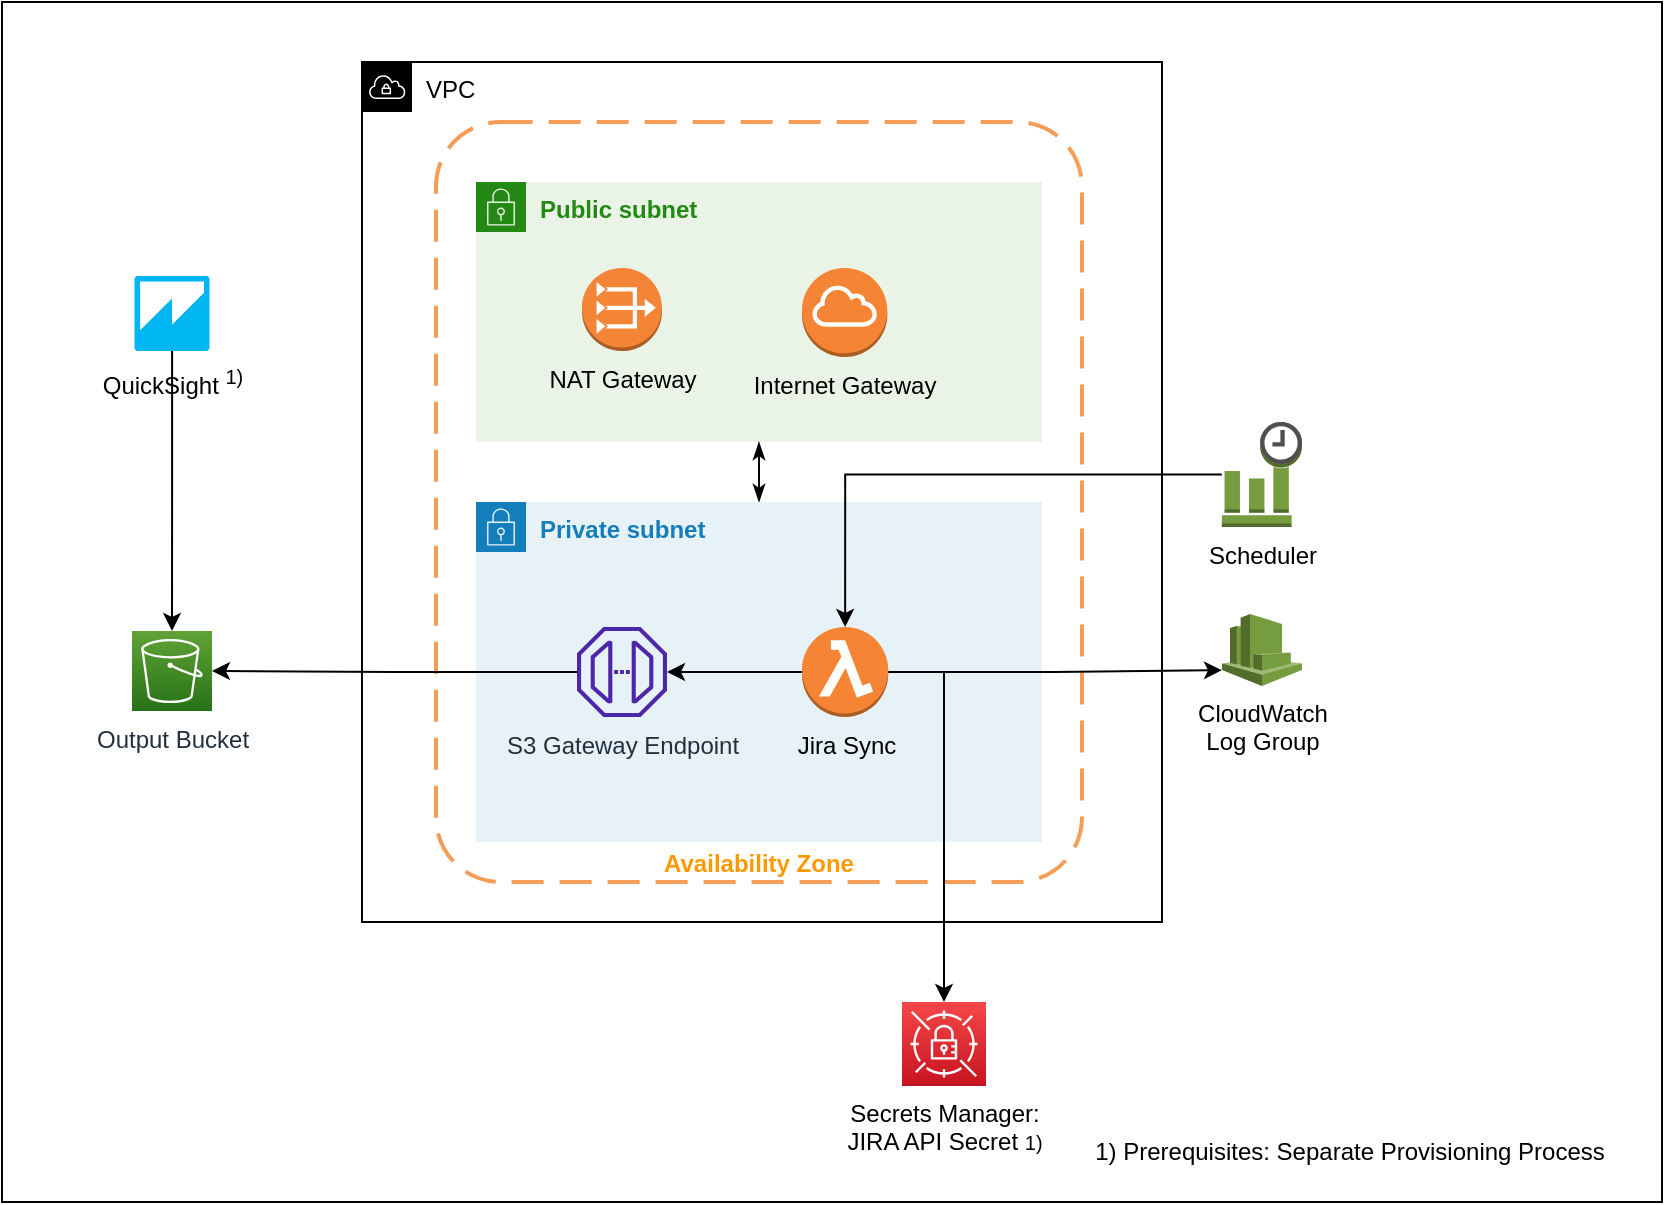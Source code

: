<mxfile version="20.0.3" type="device"><diagram id="8Qb0PwokH-E6ytyg-m3q" name="Page-1"><mxGraphModel dx="2249" dy="705" grid="1" gridSize="10" guides="1" tooltips="1" connect="1" arrows="1" fold="1" page="1" pageScale="1" pageWidth="827" pageHeight="1169" math="0" shadow="0"><root><mxCell id="0"/><mxCell id="1" parent="0"/><mxCell id="VZ_xop8QKzjdEzBpOUr9-39" value="" style="rounded=0;whiteSpace=wrap;html=1;" parent="1" vertex="1"><mxGeometry x="-620" y="100" width="830" height="600" as="geometry"/></mxCell><mxCell id="4QtGg-FIh0l0Si_6FwCR-72" value="VPC" style="sketch=0;outlineConnect=0;html=1;whiteSpace=wrap;fontSize=12;fontStyle=0;shape=mxgraph.aws4.group;grIcon=mxgraph.aws4.group_vpc;verticalAlign=top;align=left;spacingLeft=30;dashed=0;" parent="1" vertex="1"><mxGeometry x="-440" y="130" width="400" height="430" as="geometry"/></mxCell><mxCell id="4QtGg-FIh0l0Si_6FwCR-62" value="Availability Zone" style="rounded=1;arcSize=10;dashed=1;strokeColor=#F59D56;fillColor=none;gradientColor=none;dashPattern=8 4;strokeWidth=2;fontSize=12;fontColor=#FF9900;align=center;verticalAlign=bottom;fontStyle=1" parent="1" vertex="1"><mxGeometry x="-403" y="160" width="323" height="380" as="geometry"/></mxCell><mxCell id="4QtGg-FIh0l0Si_6FwCR-19" value="CloudWatch &lt;br&gt;Log Group" style="outlineConnect=0;dashed=0;verticalLabelPosition=bottom;verticalAlign=top;align=center;html=1;shape=mxgraph.aws3.cloudwatch;fillColor=#759C3E;gradientColor=none;" parent="1" vertex="1"><mxGeometry x="-10" y="406" width="40" height="36" as="geometry"/></mxCell><mxCell id="4QtGg-FIh0l0Si_6FwCR-2" value="&lt;b&gt;Public subnet&lt;/b&gt;" style="points=[[0,0],[0.25,0],[0.5,0],[0.75,0],[1,0],[1,0.25],[1,0.5],[1,0.75],[1,1],[0.75,1],[0.5,1],[0.25,1],[0,1],[0,0.75],[0,0.5],[0,0.25]];outlineConnect=0;gradientColor=none;html=1;whiteSpace=wrap;fontSize=12;fontStyle=0;shape=mxgraph.aws4.group;grIcon=mxgraph.aws4.group_security_group;grStroke=0;strokeColor=#248814;fillColor=#E9F3E6;verticalAlign=top;align=left;spacingLeft=30;fontColor=#248814;dashed=0;" parent="1" vertex="1"><mxGeometry x="-383" y="190" width="283" height="130" as="geometry"/></mxCell><mxCell id="4QtGg-FIh0l0Si_6FwCR-75" style="edgeStyle=orthogonalEdgeStyle;rounded=0;jumpSize=6;orthogonalLoop=1;jettySize=auto;html=1;fontSize=16;fontColor=#FF9900;startArrow=classicThin;startFill=1;endArrow=classicThin;endFill=1;strokeWidth=1;" parent="1" source="4QtGg-FIh0l0Si_6FwCR-3" target="4QtGg-FIh0l0Si_6FwCR-2" edge="1"><mxGeometry relative="1" as="geometry"/></mxCell><mxCell id="4QtGg-FIh0l0Si_6FwCR-3" value="&lt;b&gt;Private subnet&lt;/b&gt;" style="points=[[0,0],[0.25,0],[0.5,0],[0.75,0],[1,0],[1,0.25],[1,0.5],[1,0.75],[1,1],[0.75,1],[0.5,1],[0.25,1],[0,1],[0,0.75],[0,0.5],[0,0.25]];outlineConnect=0;gradientColor=none;html=1;whiteSpace=wrap;fontSize=12;fontStyle=0;shape=mxgraph.aws4.group;grIcon=mxgraph.aws4.group_security_group;grStroke=0;strokeColor=#147EBA;fillColor=#E6F2F8;verticalAlign=top;align=left;spacingLeft=30;fontColor=#147EBA;dashed=0;" parent="1" vertex="1"><mxGeometry x="-383" y="350" width="283" height="170" as="geometry"/></mxCell><mxCell id="4QtGg-FIh0l0Si_6FwCR-12" value="NAT Gateway" style="outlineConnect=0;dashed=0;verticalLabelPosition=bottom;verticalAlign=top;align=center;html=1;shape=mxgraph.aws3.vpc_nat_gateway;fillColor=#F58536;gradientColor=none;" parent="1" vertex="1"><mxGeometry x="-330" y="233" width="40" height="41.5" as="geometry"/></mxCell><mxCell id="JH0DqaPpWxbVlH-UjeXx-4" value="Secrets Manager:&lt;br&gt;&lt;sup&gt;&lt;span style=&quot;font-size: 12px;&quot;&gt;JIRA API Secret&amp;nbsp;&lt;/span&gt;1)&lt;/sup&gt;" style="sketch=0;points=[[0,0,0],[0.25,0,0],[0.5,0,0],[0.75,0,0],[1,0,0],[0,1,0],[0.25,1,0],[0.5,1,0],[0.75,1,0],[1,1,0],[0,0.25,0],[0,0.5,0],[0,0.75,0],[1,0.25,0],[1,0.5,0],[1,0.75,0]];outlineConnect=0;fontColor=#000000;gradientColor=#F54749;gradientDirection=north;fillColor=#C7131F;strokeColor=#ffffff;dashed=0;verticalLabelPosition=bottom;verticalAlign=top;align=center;html=1;fontSize=12;fontStyle=0;aspect=fixed;shape=mxgraph.aws4.resourceIcon;resIcon=mxgraph.aws4.secrets_manager;" parent="1" vertex="1"><mxGeometry x="-170" y="600" width="42" height="42" as="geometry"/></mxCell><mxCell id="JH0DqaPpWxbVlH-UjeXx-25" value="1) Prerequisites: Separate Provisioning Process" style="text;html=1;strokeColor=none;fillColor=none;align=center;verticalAlign=middle;whiteSpace=wrap;rounded=0;dashed=1;fontColor=#000000;" parent="1" vertex="1"><mxGeometry x="-81" y="660" width="270" height="30" as="geometry"/></mxCell><mxCell id="VZ_xop8QKzjdEzBpOUr9-31" style="edgeStyle=orthogonalEdgeStyle;rounded=0;orthogonalLoop=1;jettySize=auto;html=1;startArrow=none;startFill=0;endArrow=classic;endFill=1;" parent="1" edge="1"><mxGeometry relative="1" as="geometry"><mxPoint x="-45" y="-453.5" as="sourcePoint"/></mxGeometry></mxCell><mxCell id="5ERjH05paJpXXf4LA5i8-1" value="Internet Gateway" style="outlineConnect=0;dashed=0;verticalLabelPosition=bottom;verticalAlign=top;align=center;html=1;shape=mxgraph.aws3.internet_gateway;fillColor=#F58534;gradientColor=none;" parent="1" vertex="1"><mxGeometry x="-220" y="233" width="42.65" height="44.5" as="geometry"/></mxCell><mxCell id="5ERjH05paJpXXf4LA5i8-5" style="edgeStyle=orthogonalEdgeStyle;rounded=0;orthogonalLoop=1;jettySize=auto;html=1;" parent="1" source="5ERjH05paJpXXf4LA5i8-3" target="5ERjH05paJpXXf4LA5i8-4" edge="1"><mxGeometry relative="1" as="geometry"/></mxCell><mxCell id="5ERjH05paJpXXf4LA5i8-12" style="edgeStyle=orthogonalEdgeStyle;rounded=0;orthogonalLoop=1;jettySize=auto;html=1;" parent="1" source="5ERjH05paJpXXf4LA5i8-3" target="JH0DqaPpWxbVlH-UjeXx-4" edge="1"><mxGeometry relative="1" as="geometry"/></mxCell><mxCell id="5ERjH05paJpXXf4LA5i8-13" style="edgeStyle=orthogonalEdgeStyle;rounded=0;orthogonalLoop=1;jettySize=auto;html=1;entryX=0;entryY=0.78;entryDx=0;entryDy=0;entryPerimeter=0;" parent="1" source="5ERjH05paJpXXf4LA5i8-3" target="4QtGg-FIh0l0Si_6FwCR-19" edge="1"><mxGeometry relative="1" as="geometry"/></mxCell><mxCell id="5ERjH05paJpXXf4LA5i8-3" value="Jira Sync" style="outlineConnect=0;dashed=0;verticalLabelPosition=bottom;verticalAlign=top;align=center;html=1;shape=mxgraph.aws3.lambda_function;fillColor=#F58534;gradientColor=none;" parent="1" vertex="1"><mxGeometry x="-220" y="412.5" width="43.13" height="45" as="geometry"/></mxCell><mxCell id="5ERjH05paJpXXf4LA5i8-10" style="edgeStyle=orthogonalEdgeStyle;rounded=0;orthogonalLoop=1;jettySize=auto;html=1;" parent="1" source="5ERjH05paJpXXf4LA5i8-4" target="5ERjH05paJpXXf4LA5i8-6" edge="1"><mxGeometry relative="1" as="geometry"/></mxCell><mxCell id="5ERjH05paJpXXf4LA5i8-4" value="S3 Gateway Endpoint" style="sketch=0;outlineConnect=0;fontColor=#232F3E;gradientColor=none;fillColor=#4D27AA;strokeColor=none;dashed=0;verticalLabelPosition=bottom;verticalAlign=top;align=center;html=1;fontSize=12;fontStyle=0;aspect=fixed;pointerEvents=1;shape=mxgraph.aws4.endpoint;" parent="1" vertex="1"><mxGeometry x="-332.5" y="412.5" width="45" height="45" as="geometry"/></mxCell><mxCell id="5ERjH05paJpXXf4LA5i8-6" value="Output Bucket" style="sketch=0;points=[[0,0,0],[0.25,0,0],[0.5,0,0],[0.75,0,0],[1,0,0],[0,1,0],[0.25,1,0],[0.5,1,0],[0.75,1,0],[1,1,0],[0,0.25,0],[0,0.5,0],[0,0.75,0],[1,0.25,0],[1,0.5,0],[1,0.75,0]];outlineConnect=0;fontColor=#232F3E;gradientColor=#60A337;gradientDirection=north;fillColor=#277116;strokeColor=#ffffff;dashed=0;verticalLabelPosition=bottom;verticalAlign=top;align=center;html=1;fontSize=12;fontStyle=0;aspect=fixed;shape=mxgraph.aws4.resourceIcon;resIcon=mxgraph.aws4.s3;" parent="1" vertex="1"><mxGeometry x="-555" y="414.5" width="40" height="40" as="geometry"/></mxCell><mxCell id="5ERjH05paJpXXf4LA5i8-9" style="edgeStyle=orthogonalEdgeStyle;rounded=0;orthogonalLoop=1;jettySize=auto;html=1;" parent="1" source="5ERjH05paJpXXf4LA5i8-7" target="5ERjH05paJpXXf4LA5i8-6" edge="1"><mxGeometry relative="1" as="geometry"/></mxCell><mxCell id="5ERjH05paJpXXf4LA5i8-7" value="QuickSight &lt;sup&gt;1)&lt;/sup&gt;" style="outlineConnect=0;dashed=0;verticalLabelPosition=bottom;verticalAlign=top;align=center;html=1;shape=mxgraph.aws3.quicksight;fillColor=#00B7F4;gradientColor=none;" parent="1" vertex="1"><mxGeometry x="-553.75" y="237" width="37.5" height="37.5" as="geometry"/></mxCell><mxCell id="5ERjH05paJpXXf4LA5i8-16" style="edgeStyle=orthogonalEdgeStyle;rounded=0;orthogonalLoop=1;jettySize=auto;html=1;entryX=0.5;entryY=0;entryDx=0;entryDy=0;entryPerimeter=0;" parent="1" source="5ERjH05paJpXXf4LA5i8-14" target="5ERjH05paJpXXf4LA5i8-3" edge="1"><mxGeometry relative="1" as="geometry"/></mxCell><mxCell id="5ERjH05paJpXXf4LA5i8-14" value="Scheduler" style="outlineConnect=0;dashed=0;verticalLabelPosition=bottom;verticalAlign=top;align=center;html=1;shape=mxgraph.aws3.event_time_based;fillColor=#759C3E;gradientColor=none;" parent="1" vertex="1"><mxGeometry x="-10.09" y="310" width="40.09" height="52.5" as="geometry"/></mxCell></root></mxGraphModel></diagram></mxfile>
